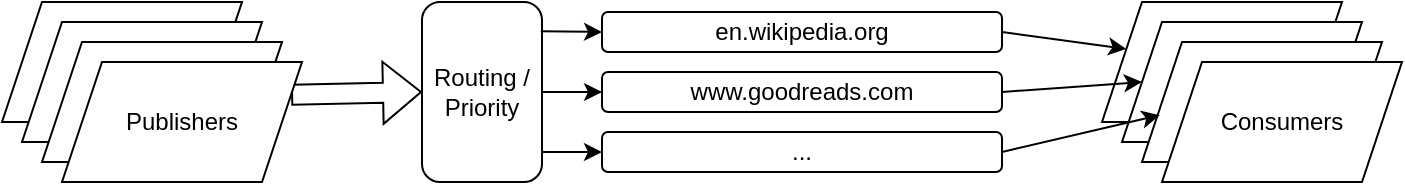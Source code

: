 <mxfile version="26.2.2">
  <diagram id="5AQg1hyW5cxm_e32qFiS" name="Page-1">
    <mxGraphModel dx="671" dy="491" grid="1" gridSize="10" guides="1" tooltips="1" connect="1" arrows="1" fold="1" page="1" pageScale="1" pageWidth="1100" pageHeight="850" math="0" shadow="0">
      <root>
        <mxCell id="0" />
        <mxCell id="1" parent="0" />
        <mxCell id="e8r8rBXBEr_JriJ8NS-5-1" value="" style="shape=parallelogram;perimeter=parallelogramPerimeter;whiteSpace=wrap;html=1;fixedSize=1;" vertex="1" parent="1">
          <mxGeometry x="770" y="380" width="120" height="60" as="geometry" />
        </mxCell>
        <mxCell id="e8r8rBXBEr_JriJ8NS-5-2" value="" style="shape=parallelogram;perimeter=parallelogramPerimeter;whiteSpace=wrap;html=1;fixedSize=1;" vertex="1" parent="1">
          <mxGeometry x="780" y="390" width="120" height="60" as="geometry" />
        </mxCell>
        <mxCell id="e8r8rBXBEr_JriJ8NS-5-3" value="" style="shape=parallelogram;perimeter=parallelogramPerimeter;whiteSpace=wrap;html=1;fixedSize=1;" vertex="1" parent="1">
          <mxGeometry x="790" y="400" width="120" height="60" as="geometry" />
        </mxCell>
        <mxCell id="e8r8rBXBEr_JriJ8NS-5-4" value="Consumers" style="shape=parallelogram;perimeter=parallelogramPerimeter;whiteSpace=wrap;html=1;fixedSize=1;" vertex="1" parent="1">
          <mxGeometry x="800" y="410" width="120" height="60" as="geometry" />
        </mxCell>
        <mxCell id="5Y-tmUQ1iGDdXQK5iAd0-1" value="en.wikipedia.org" style="rounded=1;whiteSpace=wrap;html=1;" parent="1" vertex="1">
          <mxGeometry x="520" y="385" width="200" height="20" as="geometry" />
        </mxCell>
        <mxCell id="5Y-tmUQ1iGDdXQK5iAd0-2" value="www.goodreads.com" style="rounded=1;whiteSpace=wrap;html=1;" parent="1" vertex="1">
          <mxGeometry x="520" y="415" width="200" height="20" as="geometry" />
        </mxCell>
        <UserObject label="..." id="5Y-tmUQ1iGDdXQK5iAd0-3">
          <mxCell style="rounded=1;whiteSpace=wrap;html=1;" parent="1" vertex="1">
            <mxGeometry x="520" y="445" width="200" height="20" as="geometry" />
          </mxCell>
        </UserObject>
        <mxCell id="5Y-tmUQ1iGDdXQK5iAd0-5" value="" style="curved=1;endArrow=classic;html=1;rounded=0;exitX=1;exitY=0.5;exitDx=0;exitDy=0;entryX=0;entryY=0.5;entryDx=0;entryDy=0;" parent="1" source="5Y-tmUQ1iGDdXQK5iAd0-2" edge="1" target="e8r8rBXBEr_JriJ8NS-5-2">
          <mxGeometry width="50" height="50" relative="1" as="geometry">
            <mxPoint x="765" y="430" as="sourcePoint" />
            <mxPoint x="900" y="425" as="targetPoint" />
            <Array as="points" />
          </mxGeometry>
        </mxCell>
        <mxCell id="5Y-tmUQ1iGDdXQK5iAd0-10" value="" style="shape=flexArrow;endArrow=classic;html=1;rounded=0;exitX=1;exitY=0.25;exitDx=0;exitDy=0;entryX=0;entryY=0.5;entryDx=0;entryDy=0;" parent="1" source="e8r8rBXBEr_JriJ8NS-5-8" target="e8r8rBXBEr_JriJ8NS-5-9" edge="1">
          <mxGeometry width="50" height="50" relative="1" as="geometry">
            <mxPoint x="176.96" y="426.04" as="sourcePoint" />
            <mxPoint x="280" y="430" as="targetPoint" />
          </mxGeometry>
        </mxCell>
        <mxCell id="e8r8rBXBEr_JriJ8NS-5-5" value="" style="shape=parallelogram;perimeter=parallelogramPerimeter;whiteSpace=wrap;html=1;fixedSize=1;" vertex="1" parent="1">
          <mxGeometry x="220" y="380" width="120" height="60" as="geometry" />
        </mxCell>
        <mxCell id="e8r8rBXBEr_JriJ8NS-5-6" value="" style="shape=parallelogram;perimeter=parallelogramPerimeter;whiteSpace=wrap;html=1;fixedSize=1;" vertex="1" parent="1">
          <mxGeometry x="230" y="390" width="120" height="60" as="geometry" />
        </mxCell>
        <mxCell id="e8r8rBXBEr_JriJ8NS-5-7" value="" style="shape=parallelogram;perimeter=parallelogramPerimeter;whiteSpace=wrap;html=1;fixedSize=1;" vertex="1" parent="1">
          <mxGeometry x="240" y="400" width="120" height="60" as="geometry" />
        </mxCell>
        <mxCell id="e8r8rBXBEr_JriJ8NS-5-8" value="Publishers" style="shape=parallelogram;perimeter=parallelogramPerimeter;whiteSpace=wrap;html=1;fixedSize=1;" vertex="1" parent="1">
          <mxGeometry x="250" y="410" width="120" height="60" as="geometry" />
        </mxCell>
        <mxCell id="e8r8rBXBEr_JriJ8NS-5-9" value="Routing / Priority" style="rounded=1;whiteSpace=wrap;html=1;" vertex="1" parent="1">
          <mxGeometry x="430" y="380" width="60" height="90" as="geometry" />
        </mxCell>
        <mxCell id="e8r8rBXBEr_JriJ8NS-5-10" value="" style="endArrow=classic;html=1;rounded=0;exitX=0.99;exitY=0.163;exitDx=0;exitDy=0;exitPerimeter=0;entryX=0;entryY=0.5;entryDx=0;entryDy=0;" edge="1" parent="1" source="e8r8rBXBEr_JriJ8NS-5-9" target="5Y-tmUQ1iGDdXQK5iAd0-1">
          <mxGeometry width="50" height="50" relative="1" as="geometry">
            <mxPoint x="350" y="385" as="sourcePoint" />
            <mxPoint x="400" y="335" as="targetPoint" />
          </mxGeometry>
        </mxCell>
        <mxCell id="e8r8rBXBEr_JriJ8NS-5-11" value="" style="endArrow=classic;html=1;rounded=0;exitX=1.003;exitY=0.833;exitDx=0;exitDy=0;exitPerimeter=0;entryX=0;entryY=0.5;entryDx=0;entryDy=0;" edge="1" parent="1" source="e8r8rBXBEr_JriJ8NS-5-9" target="5Y-tmUQ1iGDdXQK5iAd0-3">
          <mxGeometry width="50" height="50" relative="1" as="geometry">
            <mxPoint x="380" y="440" as="sourcePoint" />
            <mxPoint x="430" y="360" as="targetPoint" />
          </mxGeometry>
        </mxCell>
        <mxCell id="e8r8rBXBEr_JriJ8NS-5-12" value="" style="endArrow=classic;html=1;rounded=0;entryX=0;entryY=0.5;entryDx=0;entryDy=0;exitX=1;exitY=0.5;exitDx=0;exitDy=0;" edge="1" parent="1" source="e8r8rBXBEr_JriJ8NS-5-9" target="5Y-tmUQ1iGDdXQK5iAd0-2">
          <mxGeometry width="50" height="50" relative="1" as="geometry">
            <mxPoint x="341" y="425" as="sourcePoint" />
            <mxPoint x="400" y="370" as="targetPoint" />
          </mxGeometry>
        </mxCell>
        <mxCell id="e8r8rBXBEr_JriJ8NS-5-13" value="" style="endArrow=classic;html=1;rounded=0;exitX=1;exitY=0.5;exitDx=0;exitDy=0;" edge="1" parent="1" source="5Y-tmUQ1iGDdXQK5iAd0-1" target="e8r8rBXBEr_JriJ8NS-5-1">
          <mxGeometry width="50" height="50" relative="1" as="geometry">
            <mxPoint x="750" y="370" as="sourcePoint" />
            <mxPoint x="800" y="320" as="targetPoint" />
          </mxGeometry>
        </mxCell>
        <mxCell id="e8r8rBXBEr_JriJ8NS-5-14" value="" style="endArrow=classic;html=1;rounded=0;entryX=0.074;entryY=0.61;entryDx=0;entryDy=0;exitX=1;exitY=0.5;exitDx=0;exitDy=0;entryPerimeter=0;" edge="1" parent="1" source="5Y-tmUQ1iGDdXQK5iAd0-3" target="e8r8rBXBEr_JriJ8NS-5-3">
          <mxGeometry width="50" height="50" relative="1" as="geometry">
            <mxPoint x="730" y="485" as="sourcePoint" />
            <mxPoint x="780" y="435" as="targetPoint" />
          </mxGeometry>
        </mxCell>
      </root>
    </mxGraphModel>
  </diagram>
</mxfile>
